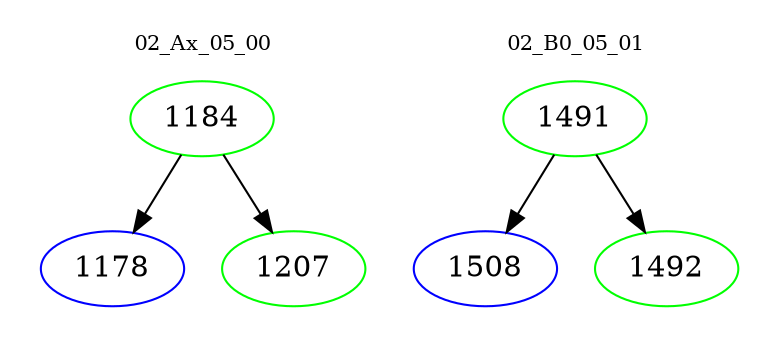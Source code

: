 digraph{
subgraph cluster_0 {
color = white
label = "02_Ax_05_00";
fontsize=10;
T0_1184 [label="1184", color="green"]
T0_1184 -> T0_1178 [color="black"]
T0_1178 [label="1178", color="blue"]
T0_1184 -> T0_1207 [color="black"]
T0_1207 [label="1207", color="green"]
}
subgraph cluster_1 {
color = white
label = "02_B0_05_01";
fontsize=10;
T1_1491 [label="1491", color="green"]
T1_1491 -> T1_1508 [color="black"]
T1_1508 [label="1508", color="blue"]
T1_1491 -> T1_1492 [color="black"]
T1_1492 [label="1492", color="green"]
}
}

